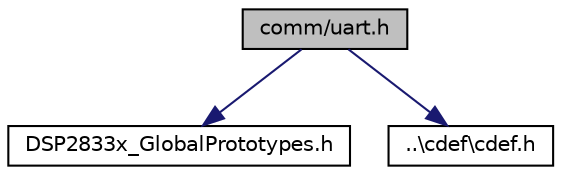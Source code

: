 digraph "comm/uart.h"
{
  edge [fontname="Helvetica",fontsize="10",labelfontname="Helvetica",labelfontsize="10"];
  node [fontname="Helvetica",fontsize="10",shape=record];
  Node1 [label="comm/uart.h",height=0.2,width=0.4,color="black", fillcolor="grey75", style="filled", fontcolor="black"];
  Node1 -> Node2 [color="midnightblue",fontsize="10",style="solid",fontname="Helvetica"];
  Node2 [label="DSP2833x_GlobalPrototypes.h",height=0.2,width=0.4,color="black", fillcolor="white", style="filled",URL="$_d_s_p2833x___global_prototypes_8h.html"];
  Node1 -> Node3 [color="midnightblue",fontsize="10",style="solid",fontname="Helvetica"];
  Node3 [label="..\\cdef\\cdef.h",height=0.2,width=0.4,color="black", fillcolor="white", style="filled",URL="$cdef_8h.html"];
}
